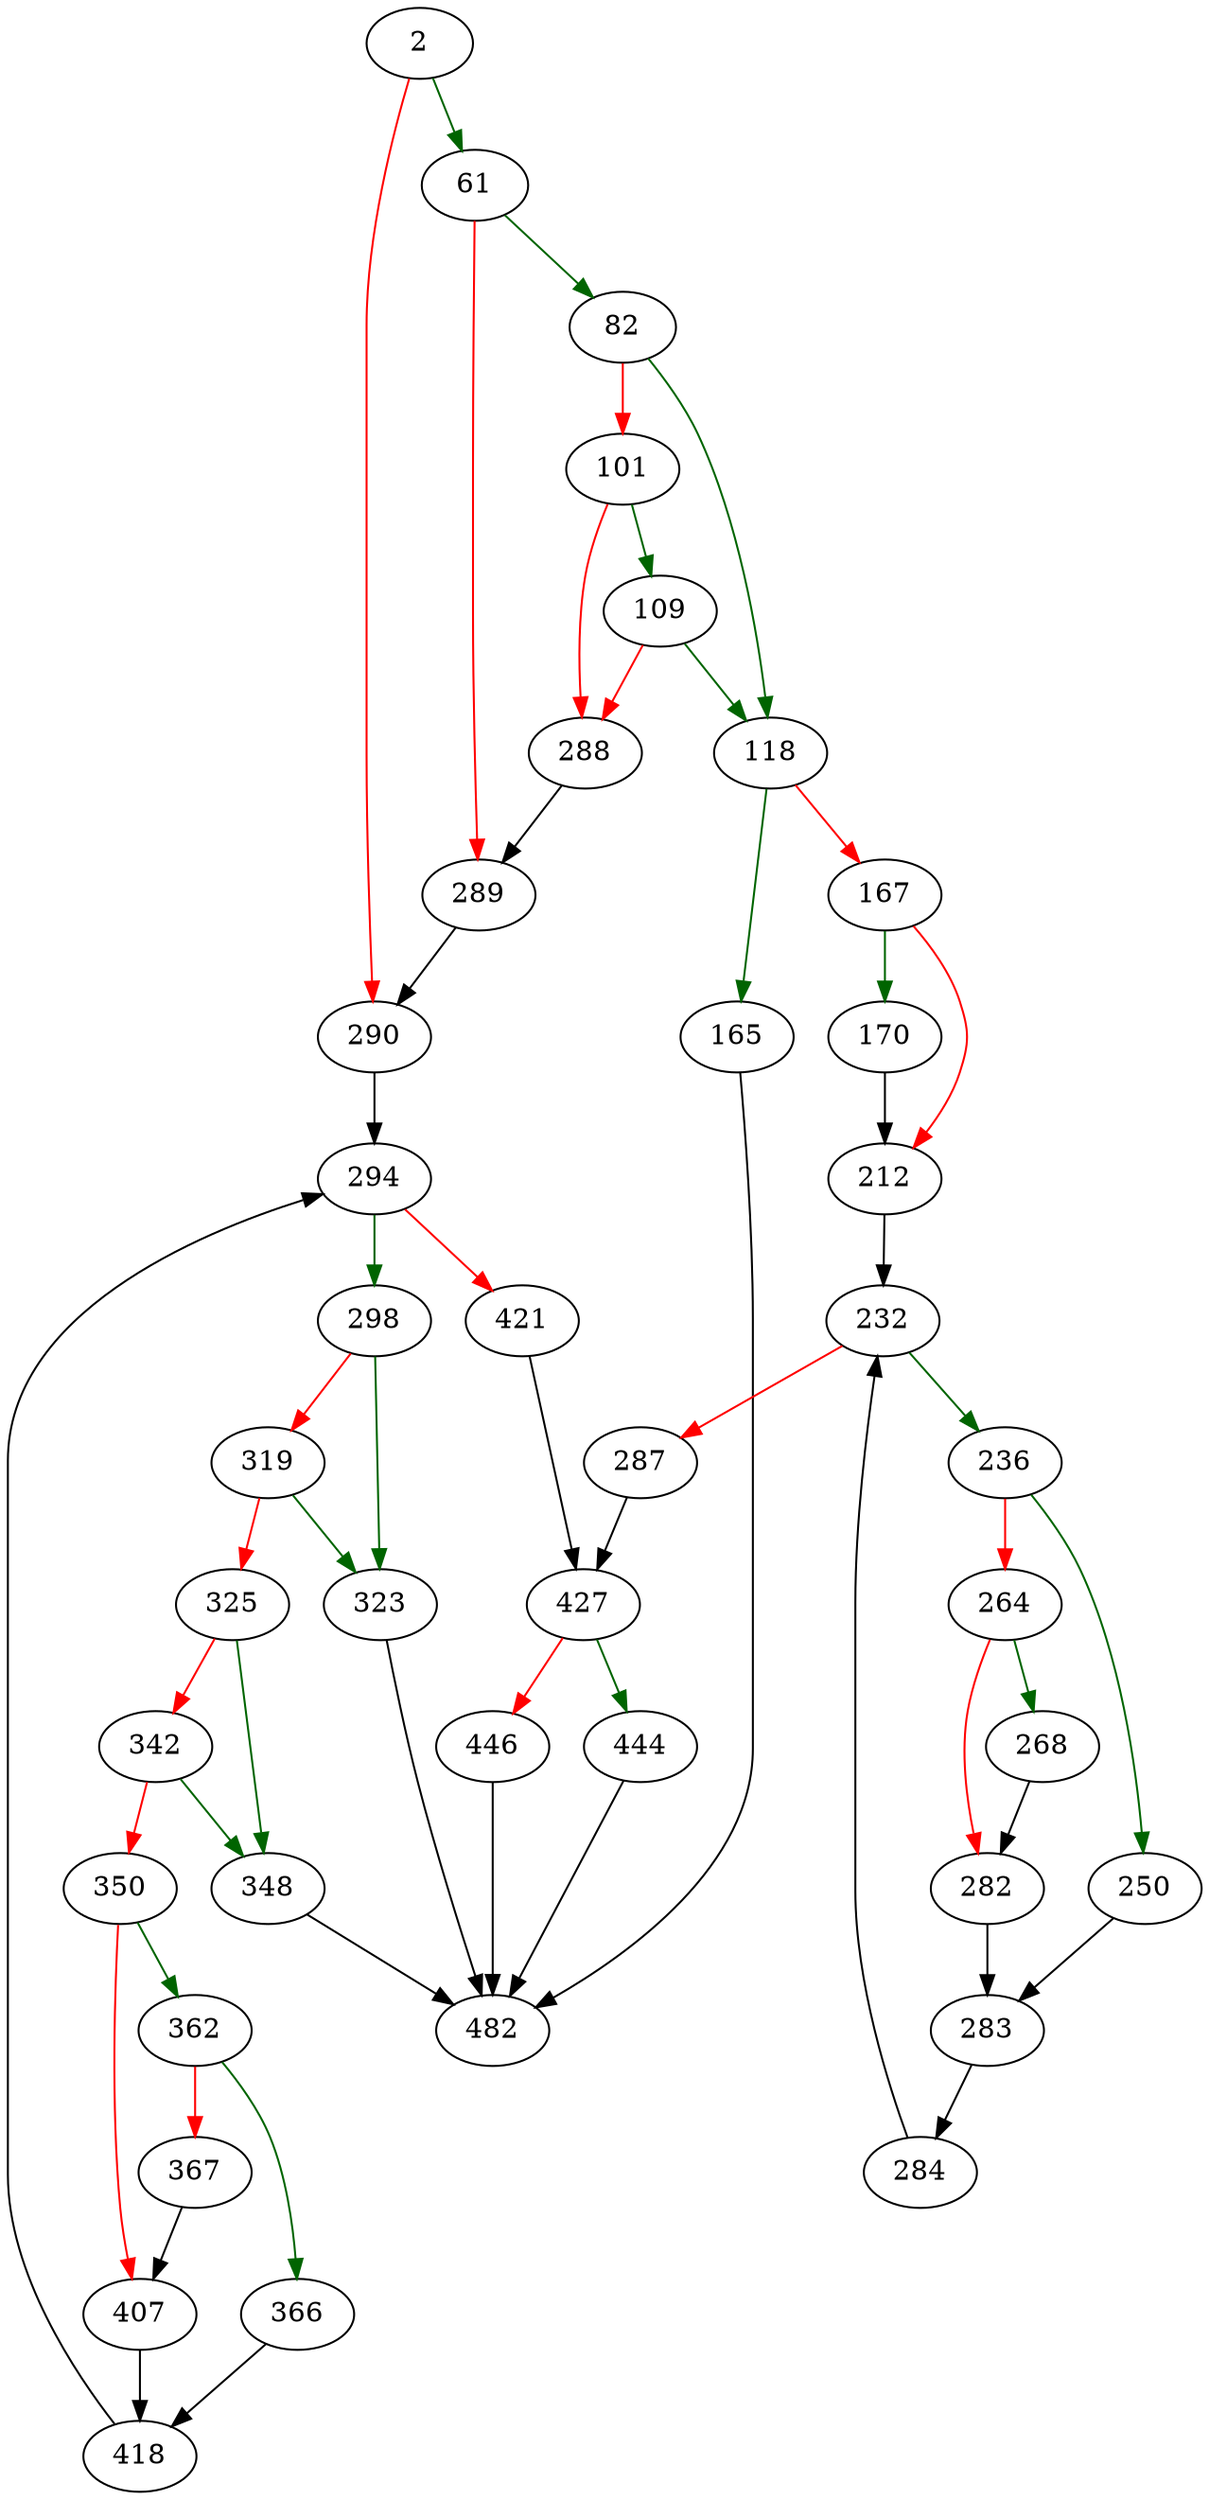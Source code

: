 strict digraph "defragmentPage" {
	// Node definitions.
	2 [entry=true];
	61;
	290;
	82;
	289;
	118;
	101;
	109;
	288;
	165;
	167;
	482;
	170;
	212;
	232;
	236;
	287;
	250;
	264;
	283;
	268;
	282;
	284;
	427;
	294;
	298;
	421;
	323;
	319;
	325;
	348;
	342;
	350;
	362;
	407;
	366;
	367;
	418;
	444;
	446;

	// Edge definitions.
	2 -> 61 [
		color=darkgreen
		cond=true
	];
	2 -> 290 [
		color=red
		cond=false
	];
	61 -> 82 [
		color=darkgreen
		cond=true
	];
	61 -> 289 [
		color=red
		cond=false
	];
	290 -> 294;
	82 -> 118 [
		color=darkgreen
		cond=true
	];
	82 -> 101 [
		color=red
		cond=false
	];
	289 -> 290;
	118 -> 165 [
		color=darkgreen
		cond=true
	];
	118 -> 167 [
		color=red
		cond=false
	];
	101 -> 109 [
		color=darkgreen
		cond=true
	];
	101 -> 288 [
		color=red
		cond=false
	];
	109 -> 118 [
		color=darkgreen
		cond=true
	];
	109 -> 288 [
		color=red
		cond=false
	];
	288 -> 289;
	165 -> 482;
	167 -> 170 [
		color=darkgreen
		cond=true
	];
	167 -> 212 [
		color=red
		cond=false
	];
	170 -> 212;
	212 -> 232;
	232 -> 236 [
		color=darkgreen
		cond=true
	];
	232 -> 287 [
		color=red
		cond=false
	];
	236 -> 250 [
		color=darkgreen
		cond=true
	];
	236 -> 264 [
		color=red
		cond=false
	];
	287 -> 427;
	250 -> 283;
	264 -> 268 [
		color=darkgreen
		cond=true
	];
	264 -> 282 [
		color=red
		cond=false
	];
	283 -> 284;
	268 -> 282;
	282 -> 283;
	284 -> 232;
	427 -> 444 [
		color=darkgreen
		cond=true
	];
	427 -> 446 [
		color=red
		cond=false
	];
	294 -> 298 [
		color=darkgreen
		cond=true
	];
	294 -> 421 [
		color=red
		cond=false
	];
	298 -> 323 [
		color=darkgreen
		cond=true
	];
	298 -> 319 [
		color=red
		cond=false
	];
	421 -> 427;
	323 -> 482;
	319 -> 323 [
		color=darkgreen
		cond=true
	];
	319 -> 325 [
		color=red
		cond=false
	];
	325 -> 348 [
		color=darkgreen
		cond=true
	];
	325 -> 342 [
		color=red
		cond=false
	];
	348 -> 482;
	342 -> 348 [
		color=darkgreen
		cond=true
	];
	342 -> 350 [
		color=red
		cond=false
	];
	350 -> 362 [
		color=darkgreen
		cond=true
	];
	350 -> 407 [
		color=red
		cond=false
	];
	362 -> 366 [
		color=darkgreen
		cond=true
	];
	362 -> 367 [
		color=red
		cond=false
	];
	407 -> 418;
	366 -> 418;
	367 -> 407;
	418 -> 294;
	444 -> 482;
	446 -> 482;
}